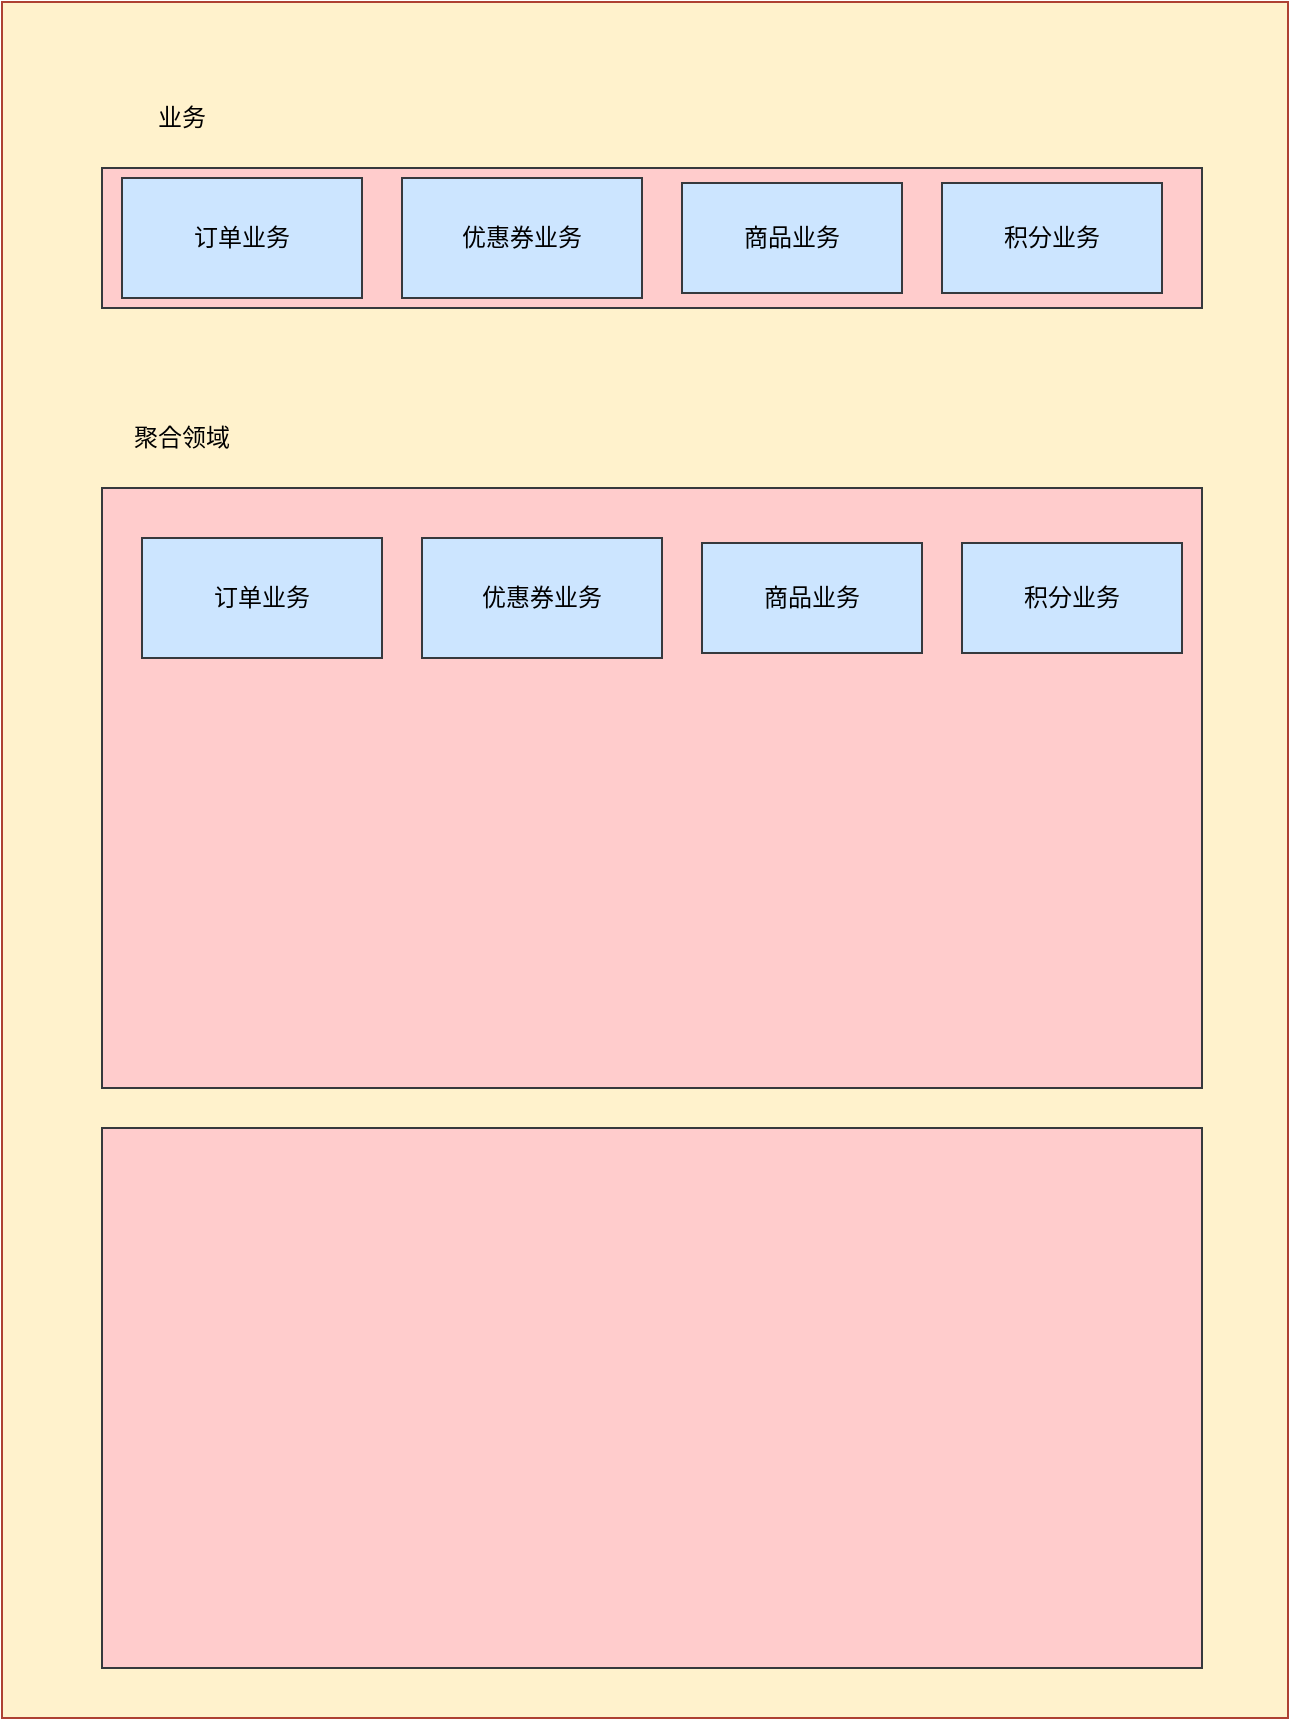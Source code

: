 <mxfile version="27.1.4">
  <diagram name="第 1 页" id="GdddQF5JdfFwzaAzDBLs">
    <mxGraphModel dx="1426" dy="751" grid="1" gridSize="10" guides="1" tooltips="1" connect="1" arrows="1" fold="1" page="1" pageScale="1" pageWidth="827" pageHeight="1169" math="0" shadow="0">
      <root>
        <mxCell id="0" />
        <mxCell id="1" parent="0" />
        <mxCell id="kLtntkVkgudjvYjCQ5-P-1" value="" style="whiteSpace=wrap;html=1;aspect=fixed;fillColor=#FFF2CC;strokeColor=#ae4132;" vertex="1" parent="1">
          <mxGeometry x="160" y="47" width="643" height="858" as="geometry" />
        </mxCell>
        <mxCell id="kLtntkVkgudjvYjCQ5-P-2" value="" style="rounded=0;whiteSpace=wrap;html=1;fillColor=#ffcccc;strokeColor=#36393d;" vertex="1" parent="1">
          <mxGeometry x="210" y="130" width="550" height="70" as="geometry" />
        </mxCell>
        <mxCell id="kLtntkVkgudjvYjCQ5-P-3" value="订单业务" style="rounded=0;whiteSpace=wrap;html=1;fillColor=#cce5ff;strokeColor=#36393d;" vertex="1" parent="1">
          <mxGeometry x="220" y="135" width="120" height="60" as="geometry" />
        </mxCell>
        <mxCell id="kLtntkVkgudjvYjCQ5-P-4" value="优惠券业务" style="rounded=0;whiteSpace=wrap;html=1;fillColor=#cce5ff;strokeColor=#36393d;" vertex="1" parent="1">
          <mxGeometry x="360" y="135" width="120" height="60" as="geometry" />
        </mxCell>
        <mxCell id="kLtntkVkgudjvYjCQ5-P-5" value="商品业务" style="rounded=0;whiteSpace=wrap;html=1;fillColor=#cce5ff;strokeColor=#36393d;" vertex="1" parent="1">
          <mxGeometry x="500" y="137.5" width="110" height="55" as="geometry" />
        </mxCell>
        <mxCell id="kLtntkVkgudjvYjCQ5-P-6" value="积分业务" style="rounded=0;whiteSpace=wrap;html=1;fillColor=#cce5ff;strokeColor=#36393d;" vertex="1" parent="1">
          <mxGeometry x="630" y="137.5" width="110" height="55" as="geometry" />
        </mxCell>
        <mxCell id="kLtntkVkgudjvYjCQ5-P-11" value="业务" style="text;html=1;align=center;verticalAlign=middle;whiteSpace=wrap;rounded=0;" vertex="1" parent="1">
          <mxGeometry x="220" y="90" width="60" height="30" as="geometry" />
        </mxCell>
        <mxCell id="kLtntkVkgudjvYjCQ5-P-18" value="" style="rounded=0;whiteSpace=wrap;html=1;fillColor=#ffcccc;strokeColor=#36393d;" vertex="1" parent="1">
          <mxGeometry x="210" y="290" width="550" height="300" as="geometry" />
        </mxCell>
        <mxCell id="kLtntkVkgudjvYjCQ5-P-19" value="订单业务" style="rounded=0;whiteSpace=wrap;html=1;fillColor=#cce5ff;strokeColor=#36393d;" vertex="1" parent="1">
          <mxGeometry x="230" y="315" width="120" height="60" as="geometry" />
        </mxCell>
        <mxCell id="kLtntkVkgudjvYjCQ5-P-20" value="优惠券业务" style="rounded=0;whiteSpace=wrap;html=1;fillColor=#cce5ff;strokeColor=#36393d;" vertex="1" parent="1">
          <mxGeometry x="370" y="315" width="120" height="60" as="geometry" />
        </mxCell>
        <mxCell id="kLtntkVkgudjvYjCQ5-P-21" value="商品业务" style="rounded=0;whiteSpace=wrap;html=1;fillColor=#cce5ff;strokeColor=#36393d;" vertex="1" parent="1">
          <mxGeometry x="510" y="317.5" width="110" height="55" as="geometry" />
        </mxCell>
        <mxCell id="kLtntkVkgudjvYjCQ5-P-22" value="积分业务" style="rounded=0;whiteSpace=wrap;html=1;fillColor=#cce5ff;strokeColor=#36393d;" vertex="1" parent="1">
          <mxGeometry x="640" y="317.5" width="110" height="55" as="geometry" />
        </mxCell>
        <mxCell id="kLtntkVkgudjvYjCQ5-P-23" value="聚合领域" style="text;html=1;align=center;verticalAlign=middle;whiteSpace=wrap;rounded=0;" vertex="1" parent="1">
          <mxGeometry x="220" y="250" width="60" height="30" as="geometry" />
        </mxCell>
        <mxCell id="kLtntkVkgudjvYjCQ5-P-24" value="" style="rounded=0;whiteSpace=wrap;html=1;fillColor=#ffcccc;strokeColor=#36393d;" vertex="1" parent="1">
          <mxGeometry x="210" y="610" width="550" height="270" as="geometry" />
        </mxCell>
      </root>
    </mxGraphModel>
  </diagram>
</mxfile>
